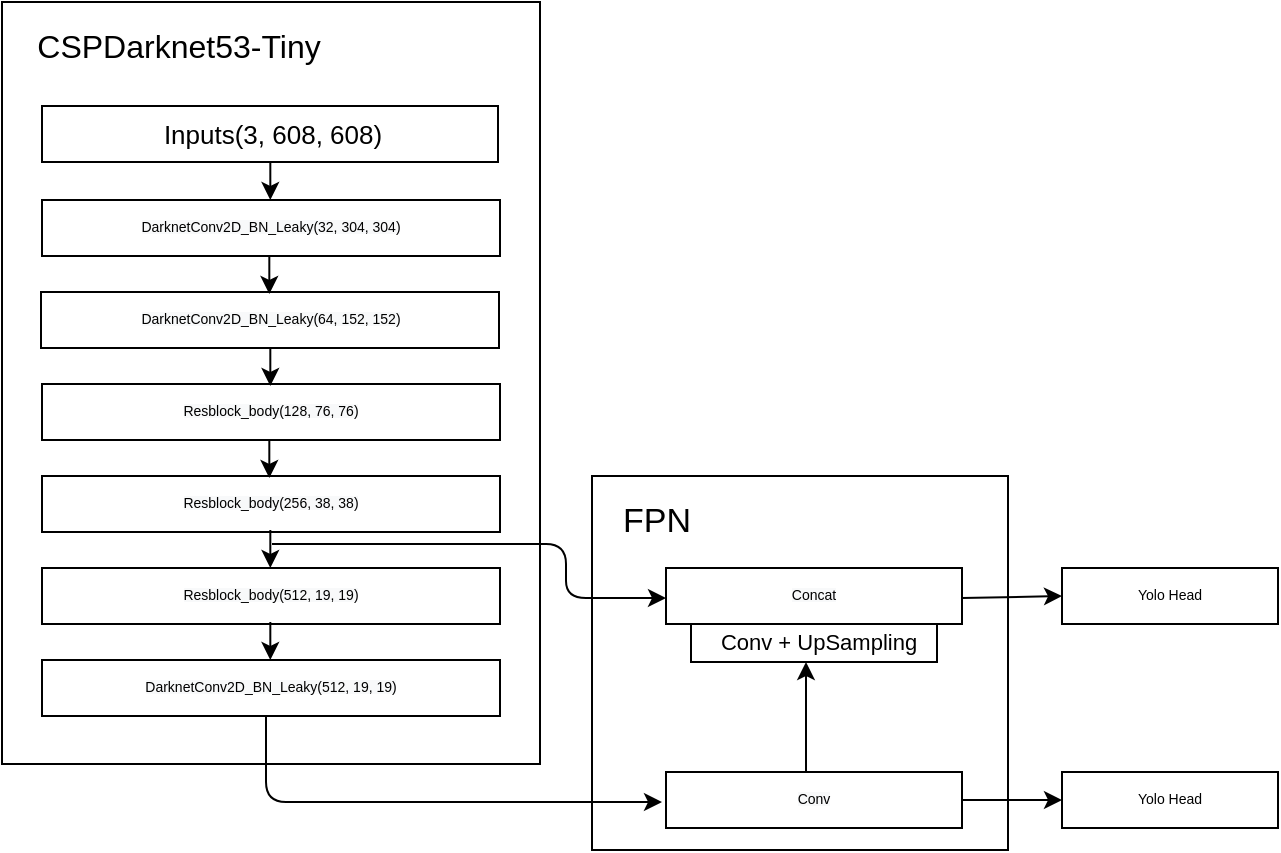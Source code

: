 <mxfile version="13.10.2" type="github">
  <diagram id="cRLO50lA3OWglE_8R_6-" name="Page-1">
    <mxGraphModel dx="1129" dy="645" grid="0" gridSize="10" guides="1" tooltips="1" connect="1" arrows="1" fold="1" page="1" pageScale="1" pageWidth="827" pageHeight="1169" math="0" shadow="0">
      <root>
        <mxCell id="0" />
        <mxCell id="1" parent="0" />
        <mxCell id="IJ-YJMvuUSulistW9r8D-25" value="" style="rounded=0;whiteSpace=wrap;html=1;strokeWidth=1;fontSize=7;" vertex="1" parent="1">
          <mxGeometry x="408" y="405" width="208" height="187" as="geometry" />
        </mxCell>
        <mxCell id="IJ-YJMvuUSulistW9r8D-26" value="" style="rounded=0;whiteSpace=wrap;html=1;" vertex="1" parent="1">
          <mxGeometry x="113" y="168" width="269" height="381" as="geometry" />
        </mxCell>
        <mxCell id="IJ-YJMvuUSulistW9r8D-27" value="CSPDarknet53-Tiny" style="text;html=1;resizable=0;autosize=1;align=center;verticalAlign=middle;points=[];rounded=0;strokeWidth=5;perimeterSpacing=6;fontStyle=0;fontSize=16;" vertex="1" parent="1">
          <mxGeometry x="124" y="178" width="154" height="23" as="geometry" />
        </mxCell>
        <mxCell id="IJ-YJMvuUSulistW9r8D-28" value="" style="rounded=0;whiteSpace=wrap;html=1;strokeWidth=1;fontSize=16;" vertex="1" parent="1">
          <mxGeometry x="133" y="220" width="228" height="28" as="geometry" />
        </mxCell>
        <mxCell id="IJ-YJMvuUSulistW9r8D-29" value="&lt;font style=&quot;font-size: 13px;&quot;&gt;Inputs(3, 608, 608)&lt;/font&gt;" style="text;html=1;resizable=0;autosize=1;align=center;verticalAlign=middle;points=[];fillColor=none;strokeColor=none;rounded=0;fontSize=13;" vertex="1" parent="1">
          <mxGeometry x="187" y="224" width="121" height="20" as="geometry" />
        </mxCell>
        <mxCell id="IJ-YJMvuUSulistW9r8D-30" value="&lt;span style=&quot;color: rgb(0, 0, 0); font-family: helvetica; font-style: normal; font-weight: 400; letter-spacing: normal; text-align: center; text-indent: 0px; text-transform: none; word-spacing: 0px; background-color: rgb(248, 249, 250); display: inline; float: none; font-size: 7px;&quot;&gt;&lt;font style=&quot;font-size: 7px;&quot;&gt;DarknetConv2D_BN_Leaky(32, 304, 304)&lt;/font&gt;&lt;/span&gt;" style="rounded=0;whiteSpace=wrap;html=1;strokeWidth=1;fontSize=7;" vertex="1" parent="1">
          <mxGeometry x="133" y="267" width="229" height="28" as="geometry" />
        </mxCell>
        <mxCell id="IJ-YJMvuUSulistW9r8D-31" value="&lt;span style=&quot;color: rgb(0 , 0 , 0) ; font-family: &amp;#34;helvetica&amp;#34; ; font-style: normal ; font-weight: 400 ; letter-spacing: normal ; text-align: center ; text-indent: 0px ; text-transform: none ; word-spacing: 0px ; background-color: rgb(248 , 249 , 250) ; display: inline ; float: none ; font-size: 7px&quot;&gt;&lt;font style=&quot;font-size: 7px&quot;&gt;DarknetConv2D_BN_Leaky(64, 152, 152)&lt;/font&gt;&lt;/span&gt;" style="rounded=0;whiteSpace=wrap;html=1;strokeWidth=1;fontSize=7;" vertex="1" parent="1">
          <mxGeometry x="132.5" y="313" width="229" height="28" as="geometry" />
        </mxCell>
        <mxCell id="IJ-YJMvuUSulistW9r8D-32" value="" style="endArrow=classic;html=1;fontSize=7;" edge="1" parent="1">
          <mxGeometry width="50" height="50" relative="1" as="geometry">
            <mxPoint x="245" y="525" as="sourcePoint" />
            <mxPoint x="443" y="568" as="targetPoint" />
            <Array as="points">
              <mxPoint x="245" y="568" />
            </Array>
          </mxGeometry>
        </mxCell>
        <mxCell id="IJ-YJMvuUSulistW9r8D-33" value="" style="endArrow=classic;html=1;fontSize=7;" edge="1" parent="1">
          <mxGeometry width="50" height="50" relative="1" as="geometry">
            <mxPoint x="247.16" y="248.0" as="sourcePoint" />
            <mxPoint x="247.16" y="267" as="targetPoint" />
          </mxGeometry>
        </mxCell>
        <mxCell id="IJ-YJMvuUSulistW9r8D-34" value="" style="endArrow=classic;html=1;fontSize=7;" edge="1" parent="1">
          <mxGeometry width="50" height="50" relative="1" as="geometry">
            <mxPoint x="246.66" y="295" as="sourcePoint" />
            <mxPoint x="246.66" y="314" as="targetPoint" />
          </mxGeometry>
        </mxCell>
        <mxCell id="IJ-YJMvuUSulistW9r8D-35" value="&lt;span style=&quot;color: rgb(0 , 0 , 0) ; font-family: &amp;#34;helvetica&amp;#34; ; font-style: normal ; font-weight: 400 ; letter-spacing: normal ; text-align: center ; text-indent: 0px ; text-transform: none ; word-spacing: 0px ; background-color: rgb(248 , 249 , 250) ; display: inline ; float: none ; font-size: 7px&quot;&gt;&lt;font style=&quot;font-size: 7px&quot;&gt;Resblock_body(128, 76, 76)&lt;/font&gt;&lt;/span&gt;" style="rounded=0;whiteSpace=wrap;html=1;strokeWidth=1;fontSize=7;" vertex="1" parent="1">
          <mxGeometry x="133" y="359" width="229" height="28" as="geometry" />
        </mxCell>
        <mxCell id="IJ-YJMvuUSulistW9r8D-36" value="" style="endArrow=classic;html=1;fontSize=7;" edge="1" parent="1">
          <mxGeometry width="50" height="50" relative="1" as="geometry">
            <mxPoint x="247.16" y="341" as="sourcePoint" />
            <mxPoint x="247.16" y="360" as="targetPoint" />
          </mxGeometry>
        </mxCell>
        <mxCell id="IJ-YJMvuUSulistW9r8D-37" value="&lt;span style=&quot;color: rgb(0 , 0 , 0) ; font-family: &amp;#34;helvetica&amp;#34; ; font-style: normal ; font-weight: 400 ; letter-spacing: normal ; text-align: center ; text-indent: 0px ; text-transform: none ; word-spacing: 0px ; background-color: rgb(248 , 249 , 250) ; display: inline ; float: none ; font-size: 7px&quot;&gt;&lt;font style=&quot;font-size: 7px&quot;&gt;Resblock_body(256, 38, 38)&lt;/font&gt;&lt;/span&gt;" style="rounded=0;whiteSpace=wrap;html=1;strokeWidth=1;fontSize=7;" vertex="1" parent="1">
          <mxGeometry x="133" y="405" width="229" height="28" as="geometry" />
        </mxCell>
        <mxCell id="IJ-YJMvuUSulistW9r8D-38" value="&lt;span style=&quot;color: rgb(0 , 0 , 0) ; font-family: &amp;#34;helvetica&amp;#34; ; font-style: normal ; font-weight: 400 ; letter-spacing: normal ; text-align: center ; text-indent: 0px ; text-transform: none ; word-spacing: 0px ; background-color: rgb(248 , 249 , 250) ; display: inline ; float: none ; font-size: 7px&quot;&gt;&lt;font style=&quot;font-size: 7px&quot;&gt;Resblock_body(512, 19, 19)&lt;/font&gt;&lt;/span&gt;" style="rounded=0;whiteSpace=wrap;html=1;strokeWidth=1;fontSize=7;" vertex="1" parent="1">
          <mxGeometry x="133" y="451" width="229" height="28" as="geometry" />
        </mxCell>
        <mxCell id="IJ-YJMvuUSulistW9r8D-39" value="" style="endArrow=classic;html=1;fontSize=7;" edge="1" parent="1">
          <mxGeometry width="50" height="50" relative="1" as="geometry">
            <mxPoint x="246.66" y="387.0" as="sourcePoint" />
            <mxPoint x="246.66" y="406" as="targetPoint" />
          </mxGeometry>
        </mxCell>
        <mxCell id="IJ-YJMvuUSulistW9r8D-40" value="" style="endArrow=classic;html=1;fontSize=7;" edge="1" parent="1">
          <mxGeometry width="50" height="50" relative="1" as="geometry">
            <mxPoint x="247.16" y="432.0" as="sourcePoint" />
            <mxPoint x="247.16" y="451" as="targetPoint" />
          </mxGeometry>
        </mxCell>
        <mxCell id="IJ-YJMvuUSulistW9r8D-41" value="&lt;span style=&quot;color: rgb(0 , 0 , 0) ; font-family: &amp;#34;helvetica&amp;#34; ; font-style: normal ; font-weight: 400 ; letter-spacing: normal ; text-align: center ; text-indent: 0px ; text-transform: none ; word-spacing: 0px ; background-color: rgb(248 , 249 , 250) ; display: inline ; float: none ; font-size: 7px&quot;&gt;&lt;font style=&quot;font-size: 7px&quot;&gt;DarknetConv2D_BN_Leaky(512, 19, 19)&lt;/font&gt;&lt;/span&gt;" style="rounded=0;whiteSpace=wrap;html=1;strokeWidth=1;fontSize=7;" vertex="1" parent="1">
          <mxGeometry x="133" y="497" width="229" height="28" as="geometry" />
        </mxCell>
        <mxCell id="IJ-YJMvuUSulistW9r8D-42" value="" style="endArrow=classic;html=1;fontSize=7;" edge="1" parent="1">
          <mxGeometry width="50" height="50" relative="1" as="geometry">
            <mxPoint x="247.16" y="478.0" as="sourcePoint" />
            <mxPoint x="247.16" y="497" as="targetPoint" />
          </mxGeometry>
        </mxCell>
        <mxCell id="IJ-YJMvuUSulistW9r8D-43" value="" style="endArrow=classic;html=1;fontSize=7;entryX=0;entryY=0.536;entryDx=0;entryDy=0;entryPerimeter=0;" edge="1" parent="1" target="IJ-YJMvuUSulistW9r8D-45">
          <mxGeometry width="50" height="50" relative="1" as="geometry">
            <mxPoint x="248" y="439" as="sourcePoint" />
            <mxPoint x="440" y="466" as="targetPoint" />
            <Array as="points">
              <mxPoint x="395" y="439" />
              <mxPoint x="395" y="466" />
            </Array>
          </mxGeometry>
        </mxCell>
        <mxCell id="IJ-YJMvuUSulistW9r8D-44" value="&lt;span style=&quot;color: rgb(0 , 0 , 0) ; font-family: &amp;#34;helvetica&amp;#34; ; font-style: normal ; font-weight: 400 ; letter-spacing: normal ; text-align: center ; text-indent: 0px ; text-transform: none ; word-spacing: 0px ; background-color: rgb(248 , 249 , 250) ; display: inline ; float: none ; font-size: 7px&quot;&gt;&lt;font style=&quot;font-size: 7px&quot;&gt;Conv&lt;/font&gt;&lt;/span&gt;" style="rounded=0;whiteSpace=wrap;html=1;strokeWidth=1;fontSize=7;" vertex="1" parent="1">
          <mxGeometry x="445" y="553" width="148" height="28" as="geometry" />
        </mxCell>
        <mxCell id="IJ-YJMvuUSulistW9r8D-45" value="&lt;span style=&quot;color: rgb(0 , 0 , 0) ; font-family: &amp;#34;helvetica&amp;#34; ; font-style: normal ; font-weight: 400 ; letter-spacing: normal ; text-align: center ; text-indent: 0px ; text-transform: none ; word-spacing: 0px ; background-color: rgb(248 , 249 , 250) ; display: inline ; float: none ; font-size: 7px&quot;&gt;&lt;font style=&quot;font-size: 7px&quot;&gt;Concat&lt;/font&gt;&lt;/span&gt;" style="rounded=0;whiteSpace=wrap;html=1;strokeWidth=1;fontSize=7;" vertex="1" parent="1">
          <mxGeometry x="445" y="451" width="148" height="28" as="geometry" />
        </mxCell>
        <mxCell id="IJ-YJMvuUSulistW9r8D-46" value="" style="rounded=0;whiteSpace=wrap;html=1;strokeWidth=1;fontSize=7;" vertex="1" parent="1">
          <mxGeometry x="457.5" y="479" width="123" height="19" as="geometry" />
        </mxCell>
        <mxCell id="IJ-YJMvuUSulistW9r8D-47" value="&lt;font style=&quot;font-size: 11px&quot;&gt;Conv + UpSampling&lt;/font&gt;" style="text;html=1;resizable=0;autosize=1;align=center;verticalAlign=middle;points=[];fillColor=none;strokeColor=none;rounded=0;fontSize=7;" vertex="1" parent="1">
          <mxGeometry x="460.5" y="481.5" width="120" height="12" as="geometry" />
        </mxCell>
        <mxCell id="IJ-YJMvuUSulistW9r8D-49" value="" style="endArrow=classic;html=1;fontSize=7;entryX=0;entryY=0.5;entryDx=0;entryDy=0;" edge="1" parent="1" target="IJ-YJMvuUSulistW9r8D-51">
          <mxGeometry width="50" height="50" relative="1" as="geometry">
            <mxPoint x="593" y="466" as="sourcePoint" />
            <mxPoint x="632" y="466" as="targetPoint" />
          </mxGeometry>
        </mxCell>
        <mxCell id="IJ-YJMvuUSulistW9r8D-50" value="" style="endArrow=classic;html=1;fontSize=7;entryX=0;entryY=0.5;entryDx=0;entryDy=0;" edge="1" parent="1" target="IJ-YJMvuUSulistW9r8D-52">
          <mxGeometry width="50" height="50" relative="1" as="geometry">
            <mxPoint x="593" y="567" as="sourcePoint" />
            <mxPoint x="632" y="567" as="targetPoint" />
          </mxGeometry>
        </mxCell>
        <mxCell id="IJ-YJMvuUSulistW9r8D-51" value="&lt;font face=&quot;helvetica&quot;&gt;Yolo Head&lt;/font&gt;" style="rounded=0;whiteSpace=wrap;html=1;strokeWidth=1;fontSize=7;" vertex="1" parent="1">
          <mxGeometry x="643" y="451" width="108" height="28" as="geometry" />
        </mxCell>
        <mxCell id="IJ-YJMvuUSulistW9r8D-52" value="&lt;span style=&quot;font-family: &amp;#34;helvetica&amp;#34;&quot;&gt;Yolo Head&lt;/span&gt;" style="rounded=0;whiteSpace=wrap;html=1;strokeWidth=1;fontSize=7;" vertex="1" parent="1">
          <mxGeometry x="643" y="553" width="108" height="28" as="geometry" />
        </mxCell>
        <mxCell id="IJ-YJMvuUSulistW9r8D-53" value="&lt;font style=&quot;font-size: 17px&quot;&gt;FPN&lt;/font&gt;" style="text;html=1;resizable=0;autosize=1;align=center;verticalAlign=middle;points=[];fillColor=none;strokeColor=none;rounded=0;fontSize=7;" vertex="1" parent="1">
          <mxGeometry x="418.5" y="421" width="42" height="14" as="geometry" />
        </mxCell>
        <mxCell id="IJ-YJMvuUSulistW9r8D-54" value="" style="endArrow=classic;html=1;fontSize=7;exitX=0.473;exitY=0.014;exitDx=0;exitDy=0;exitPerimeter=0;" edge="1" parent="1" source="IJ-YJMvuUSulistW9r8D-44">
          <mxGeometry width="50" height="50" relative="1" as="geometry">
            <mxPoint x="515" y="544" as="sourcePoint" />
            <mxPoint x="515" y="498" as="targetPoint" />
          </mxGeometry>
        </mxCell>
      </root>
    </mxGraphModel>
  </diagram>
</mxfile>

